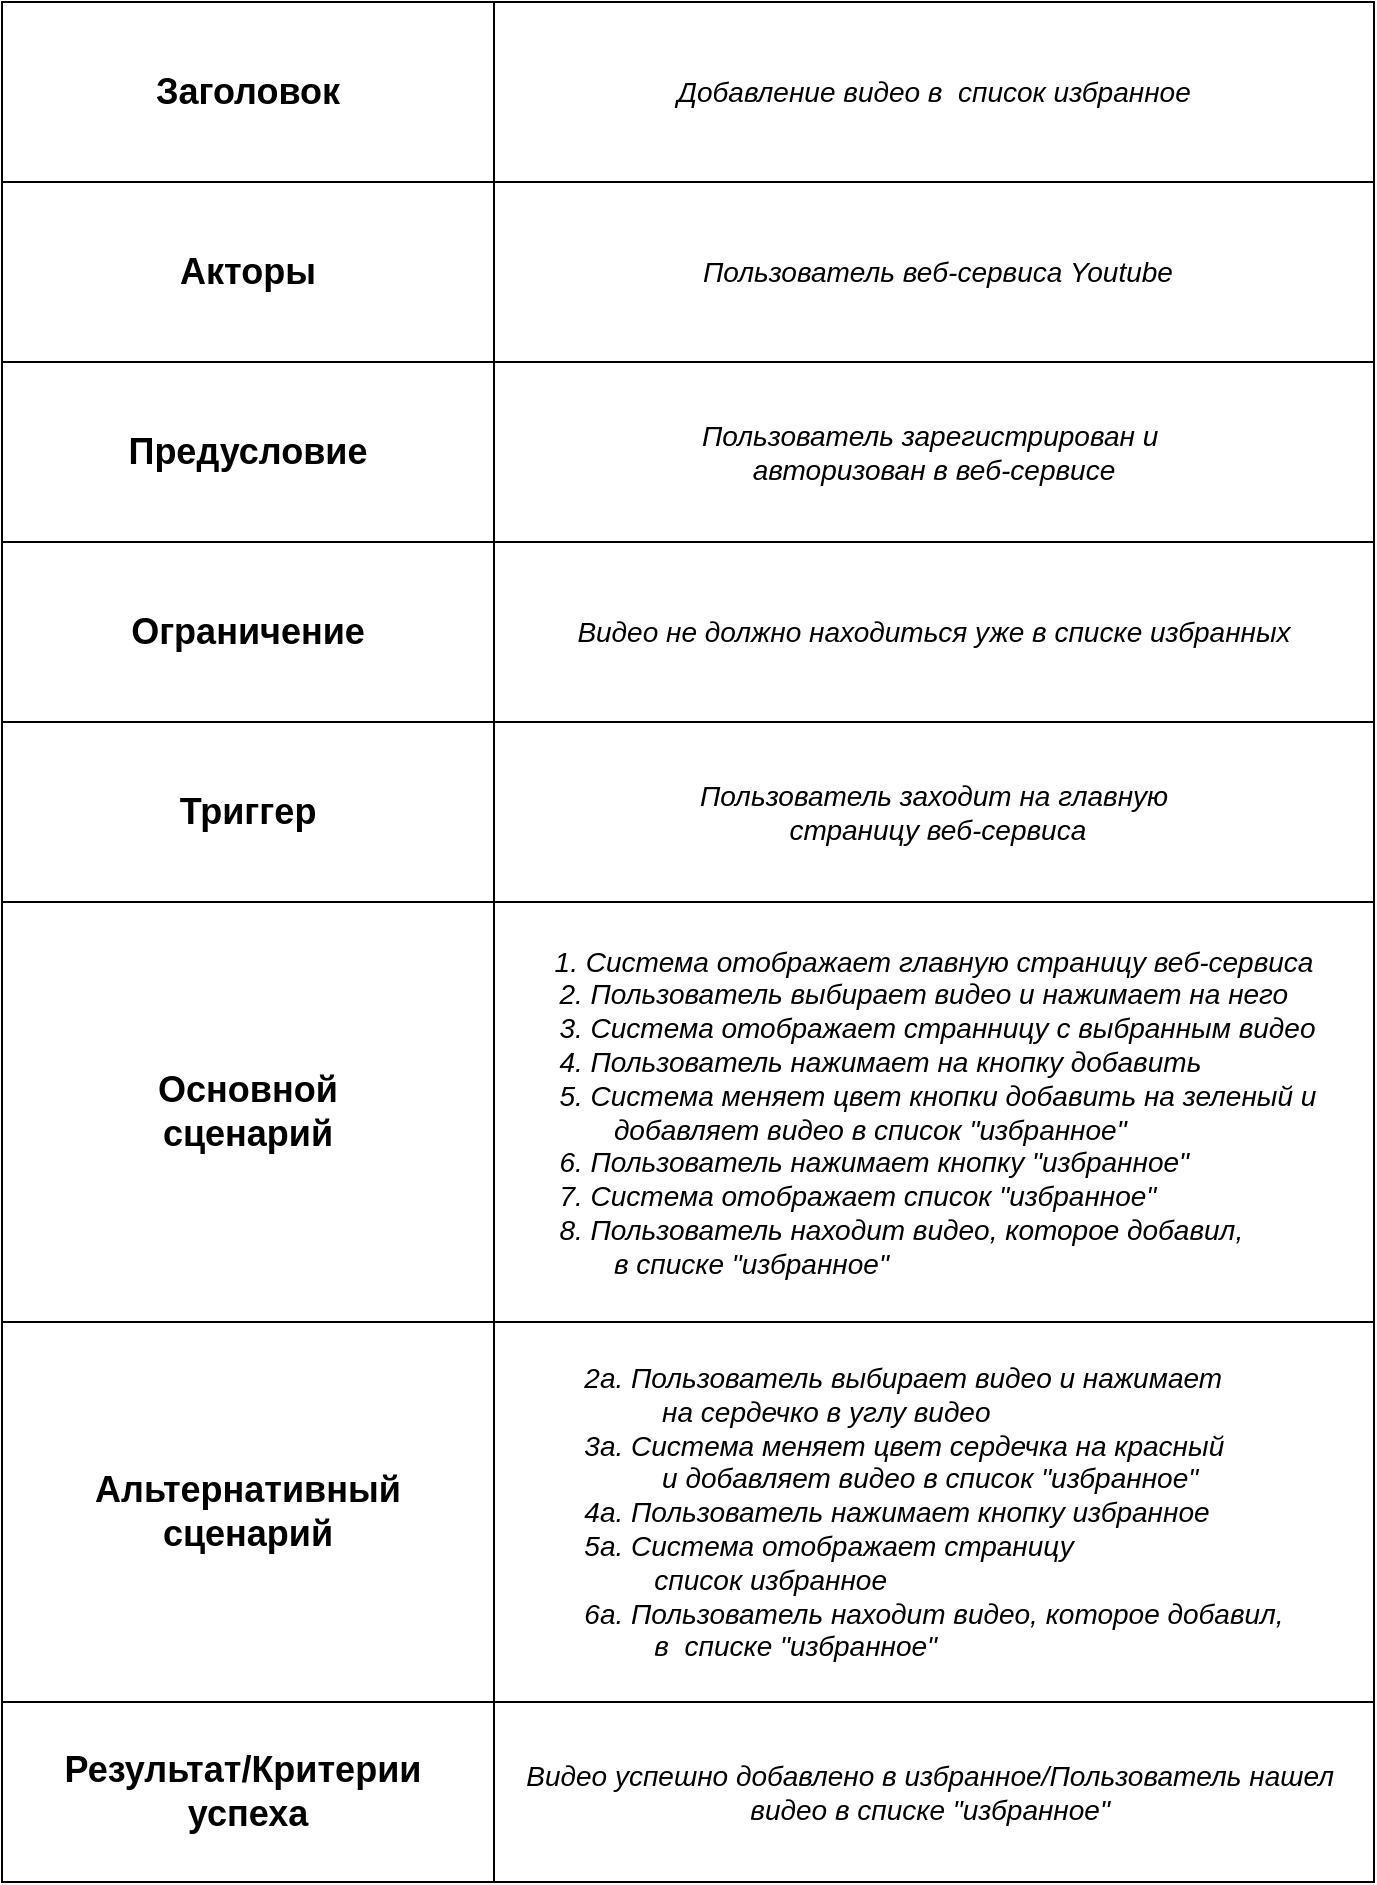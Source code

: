 <mxfile version="24.7.17">
  <diagram name="Страница — 1" id="2dHDmkU6oCWq-XEGlKxD">
    <mxGraphModel grid="1" page="1" gridSize="10" guides="1" tooltips="1" connect="1" arrows="1" fold="1" pageScale="1" pageWidth="827" pageHeight="1169" math="0" shadow="0">
      <root>
        <mxCell id="0" />
        <mxCell id="1" parent="0" />
        <mxCell id="FQ0_O6sxlsVky0RWdoEz-2" value="&lt;b&gt;&lt;font style=&quot;font-size: 18px;&quot;&gt;Заголовок&lt;/font&gt;&lt;/b&gt;" style="rounded=0;whiteSpace=wrap;html=1;" vertex="1" parent="1">
          <mxGeometry x="74" y="170" width="246" height="90" as="geometry" />
        </mxCell>
        <mxCell id="FQ0_O6sxlsVky0RWdoEz-3" value="&lt;font style=&quot;font-size: 14px;&quot;&gt;&lt;i&gt;Добавление видео в&amp;nbsp; список избранное&lt;/i&gt;&lt;/font&gt;" style="rounded=0;whiteSpace=wrap;html=1;" vertex="1" parent="1">
          <mxGeometry x="320" y="170" width="440" height="90" as="geometry" />
        </mxCell>
        <mxCell id="FQ0_O6sxlsVky0RWdoEz-5" value="&lt;b style=&quot;&quot;&gt;&lt;font style=&quot;font-size: 18px;&quot;&gt;Акторы&lt;/font&gt;&lt;/b&gt;" style="rounded=0;whiteSpace=wrap;html=1;" vertex="1" parent="1">
          <mxGeometry x="74" y="260" width="246" height="90" as="geometry" />
        </mxCell>
        <mxCell id="FQ0_O6sxlsVky0RWdoEz-6" value="&lt;b style=&quot;&quot;&gt;&lt;font style=&quot;font-size: 18px;&quot;&gt;Предусловие&lt;/font&gt;&lt;/b&gt;" style="rounded=0;whiteSpace=wrap;html=1;" vertex="1" parent="1">
          <mxGeometry x="74" y="350" width="246" height="90" as="geometry" />
        </mxCell>
        <mxCell id="FQ0_O6sxlsVky0RWdoEz-7" value="&lt;b style=&quot;&quot;&gt;&lt;font style=&quot;font-size: 18px;&quot;&gt;Ограничение&lt;/font&gt;&lt;/b&gt;" style="rounded=0;whiteSpace=wrap;html=1;" vertex="1" parent="1">
          <mxGeometry x="74" y="440" width="246" height="90" as="geometry" />
        </mxCell>
        <mxCell id="FQ0_O6sxlsVky0RWdoEz-8" value="&lt;b style=&quot;&quot;&gt;&lt;font style=&quot;font-size: 18px;&quot;&gt;Триггер&lt;/font&gt;&lt;/b&gt;" style="rounded=0;whiteSpace=wrap;html=1;" vertex="1" parent="1">
          <mxGeometry x="74" y="530" width="246" height="90" as="geometry" />
        </mxCell>
        <mxCell id="FQ0_O6sxlsVky0RWdoEz-9" value="&lt;b style=&quot;&quot;&gt;&lt;font style=&quot;font-size: 18px;&quot;&gt;Основной&lt;/font&gt;&lt;/b&gt;&lt;div&gt;&lt;font style=&quot;font-size: 18px;&quot;&gt;&lt;b&gt;сценарий&lt;/b&gt;&lt;/font&gt;&lt;/div&gt;" style="rounded=0;whiteSpace=wrap;html=1;" vertex="1" parent="1">
          <mxGeometry x="74" y="620" width="246" height="210" as="geometry" />
        </mxCell>
        <mxCell id="FQ0_O6sxlsVky0RWdoEz-10" value="&lt;b style=&quot;&quot;&gt;&lt;font style=&quot;font-size: 18px;&quot;&gt;Альтернативный&lt;/font&gt;&lt;/b&gt;&lt;div&gt;&lt;font style=&quot;font-size: 18px;&quot;&gt;&lt;b&gt;сценарий&lt;/b&gt;&lt;/font&gt;&lt;/div&gt;" style="rounded=0;whiteSpace=wrap;html=1;" vertex="1" parent="1">
          <mxGeometry x="74" y="830" width="246" height="190" as="geometry" />
        </mxCell>
        <mxCell id="FQ0_O6sxlsVky0RWdoEz-11" value="&lt;b style=&quot;&quot;&gt;&lt;font style=&quot;font-size: 18px;&quot;&gt;Результат/Критерии&amp;nbsp;&lt;/font&gt;&lt;/b&gt;&lt;div&gt;&lt;b style=&quot;&quot;&gt;&lt;font style=&quot;font-size: 18px;&quot;&gt;успеха&lt;/font&gt;&lt;/b&gt;&lt;/div&gt;" style="rounded=0;whiteSpace=wrap;html=1;" vertex="1" parent="1">
          <mxGeometry x="74" y="1020" width="246" height="90" as="geometry" />
        </mxCell>
        <mxCell id="FQ0_O6sxlsVky0RWdoEz-12" value="&lt;span style=&quot;font-size: 14px;&quot;&gt;&lt;i&gt;&amp;nbsp;Пользователь веб-сервиса Youtube&lt;/i&gt;&lt;/span&gt;" style="rounded=0;whiteSpace=wrap;html=1;" vertex="1" parent="1">
          <mxGeometry x="320" y="260" width="440" height="90" as="geometry" />
        </mxCell>
        <mxCell id="FQ0_O6sxlsVky0RWdoEz-13" value="&lt;i&gt;&lt;font style=&quot;font-size: 14px;&quot;&gt;Пользователь зарегистрирован и&amp;nbsp;&lt;/font&gt;&lt;/i&gt;&lt;div&gt;&lt;i&gt;&lt;font style=&quot;font-size: 14px;&quot;&gt;авторизован в веб-сервисе&lt;/font&gt;&lt;/i&gt;&lt;/div&gt;" style="rounded=0;whiteSpace=wrap;html=1;" vertex="1" parent="1">
          <mxGeometry x="320" y="350" width="440" height="90" as="geometry" />
        </mxCell>
        <mxCell id="FQ0_O6sxlsVky0RWdoEz-14" value="&lt;font style=&quot;font-size: 14px;&quot;&gt;&lt;i&gt;Видео не должно находиться уже в списке избранных&lt;/i&gt;&lt;/font&gt;" style="rounded=0;whiteSpace=wrap;html=1;" vertex="1" parent="1">
          <mxGeometry x="320" y="440" width="440" height="90" as="geometry" />
        </mxCell>
        <mxCell id="FQ0_O6sxlsVky0RWdoEz-15" value="&lt;i&gt;&lt;font style=&quot;font-size: 14px;&quot;&gt;Пользователь заходит на главную&lt;/font&gt;&lt;/i&gt;&lt;div&gt;&lt;i&gt;&lt;font style=&quot;font-size: 14px;&quot;&gt;&amp;nbsp;страницу веб-сервиса&lt;/font&gt;&lt;/i&gt;&lt;/div&gt;" style="rounded=0;whiteSpace=wrap;html=1;" vertex="1" parent="1">
          <mxGeometry x="320" y="530" width="440" height="90" as="geometry" />
        </mxCell>
        <mxCell id="FQ0_O6sxlsVky0RWdoEz-16" value="&lt;font style=&quot;font-size: 14px;&quot;&gt;&lt;i&gt;1. Система отображает главную страницу веб-сервиса&lt;/i&gt;&lt;/font&gt;&lt;div style=&quot;text-align: justify;&quot;&gt;&lt;i&gt;&lt;font style=&quot;&quot;&gt;&lt;span style=&quot;font-size: 14px;&quot;&gt;&amp;nbsp;&lt;/span&gt;&lt;font style=&quot;font-size: 14px;&quot;&gt;2. Пользователь выбирает видео и нажимает на него&lt;/font&gt;&lt;/font&gt;&lt;/i&gt;&lt;/div&gt;&lt;div style=&quot;text-align: justify;&quot;&gt;&lt;i&gt;&lt;font style=&quot;font-size: 14px;&quot;&gt;&amp;nbsp;3. Система отображает странницу с выбранным видео&lt;/font&gt;&lt;/i&gt;&lt;/div&gt;&lt;div style=&quot;text-align: justify;&quot;&gt;&lt;i&gt;&lt;font style=&quot;font-size: 14px;&quot;&gt;&amp;nbsp;4. Пользователь нажимает на кнопку добавить&lt;/font&gt;&lt;/i&gt;&lt;/div&gt;&lt;div style=&quot;text-align: justify;&quot;&gt;&lt;i&gt;&lt;font style=&quot;font-size: 14px;&quot;&gt;&amp;nbsp;5. Система меняет цвет кнопки добавить на зеленый и&lt;/font&gt;&lt;/i&gt;&lt;/div&gt;&lt;div style=&quot;text-align: justify;&quot;&gt;&lt;i&gt;&lt;font style=&quot;font-size: 14px;&quot;&gt;&amp;nbsp; &amp;nbsp; &amp;nbsp; &amp;nbsp; добавляет видео в список &quot;избранное&quot;&lt;/font&gt;&lt;/i&gt;&lt;/div&gt;&lt;div style=&quot;text-align: justify;&quot;&gt;&lt;i&gt;&lt;font style=&quot;font-size: 14px;&quot;&gt;&amp;nbsp;6. Пользователь нажимает кнопку &quot;избранное&quot;&amp;nbsp;&lt;/font&gt;&lt;/i&gt;&lt;/div&gt;&lt;div style=&quot;text-align: justify;&quot;&gt;&lt;i&gt;&lt;font style=&quot;font-size: 14px;&quot;&gt;&amp;nbsp;7. Система отображает список &quot;избранное&quot;&lt;/font&gt;&lt;/i&gt;&lt;/div&gt;&lt;div style=&quot;text-align: justify;&quot;&gt;&lt;i&gt;&lt;font style=&quot;font-size: 14px;&quot;&gt;&amp;nbsp;8. Пользователь находит видео, которое добавил,&lt;/font&gt;&lt;/i&gt;&lt;/div&gt;&lt;div style=&quot;text-align: justify;&quot;&gt;&lt;i&gt;&lt;font style=&quot;font-size: 14px;&quot;&gt;&amp;nbsp; &amp;nbsp; &amp;nbsp; &amp;nbsp; в списке &quot;избранное&quot;&lt;/font&gt;&lt;/i&gt;&lt;/div&gt;" style="rounded=0;whiteSpace=wrap;html=1;align=center;" vertex="1" parent="1">
          <mxGeometry x="320" y="620" width="440" height="210" as="geometry" />
        </mxCell>
        <mxCell id="FQ0_O6sxlsVky0RWdoEz-18" value="&lt;i&gt;&lt;font style=&quot;font-size: 14px;&quot;&gt;Видео успешно добавлено в избранное/Пользователь нашел&amp;nbsp;&lt;/font&gt;&lt;/i&gt;&lt;div&gt;&lt;i&gt;&lt;font style=&quot;font-size: 14px;&quot;&gt;видео в списке &quot;избранное&quot;&amp;nbsp;&lt;/font&gt;&lt;/i&gt;&lt;/div&gt;" style="rounded=0;whiteSpace=wrap;html=1;" vertex="1" parent="1">
          <mxGeometry x="320" y="1020" width="440" height="90" as="geometry" />
        </mxCell>
        <mxCell id="FQ0_O6sxlsVky0RWdoEz-19" value="&lt;div style=&quot;text-align: justify;&quot;&gt;&lt;i&gt;&lt;font style=&quot;&quot;&gt;&lt;font style=&quot;font-size: 14px;&quot;&gt;2a. Пользователь выбирает видео и нажимает&amp;nbsp;&lt;/font&gt;&lt;/font&gt;&lt;/i&gt;&lt;/div&gt;&lt;div style=&quot;text-align: justify;&quot;&gt;&lt;i&gt;&lt;font style=&quot;&quot;&gt;&lt;font style=&quot;font-size: 14px;&quot;&gt;&amp;nbsp; &amp;nbsp; &amp;nbsp; &amp;nbsp; &amp;nbsp; на сердечко в углу видео&amp;nbsp;&lt;/font&gt;&lt;/font&gt;&lt;/i&gt;&lt;/div&gt;&lt;div style=&quot;text-align: justify;&quot;&gt;&lt;i&gt;&lt;font style=&quot;font-size: 14px;&quot;&gt;3a. Система меняет цвет сердечка на красный&amp;nbsp;&lt;/font&gt;&lt;/i&gt;&lt;/div&gt;&lt;div style=&quot;text-align: justify;&quot;&gt;&lt;i&gt;&lt;font style=&quot;font-size: 14px;&quot;&gt;&amp;nbsp; &amp;nbsp; &amp;nbsp; &amp;nbsp; &amp;nbsp; и добавляет видео в список &quot;избранное&quot;&lt;/font&gt;&lt;/i&gt;&lt;/div&gt;&lt;div style=&quot;text-align: justify;&quot;&gt;&lt;i&gt;&lt;font style=&quot;font-size: 14px;&quot;&gt;4a. Пользователь нажимает кнопку избранное&amp;nbsp;&lt;/font&gt;&lt;/i&gt;&lt;/div&gt;&lt;div style=&quot;text-align: justify;&quot;&gt;&lt;i&gt;&lt;font style=&quot;font-size: 14px;&quot;&gt;5a. Система отображает страницу&amp;nbsp;&lt;/font&gt;&lt;/i&gt;&lt;/div&gt;&lt;div style=&quot;text-align: justify;&quot;&gt;&lt;i&gt;&lt;font style=&quot;font-size: 14px;&quot;&gt;&amp;nbsp; &amp;nbsp; &amp;nbsp; &amp;nbsp; &amp;nbsp;список избранное&lt;/font&gt;&lt;/i&gt;&lt;/div&gt;&lt;div style=&quot;text-align: justify;&quot;&gt;&lt;i&gt;&lt;font style=&quot;font-size: 14px;&quot;&gt;6a. Пользователь находит видео, которое добавил,&lt;/font&gt;&lt;/i&gt;&lt;/div&gt;&lt;div style=&quot;text-align: justify;&quot;&gt;&lt;i&gt;&lt;font style=&quot;font-size: 14px;&quot;&gt;&amp;nbsp; &amp;nbsp; &amp;nbsp; &amp;nbsp; &amp;nbsp;в&amp;nbsp; списке &quot;избранное&quot;&lt;/font&gt;&lt;/i&gt;&lt;/div&gt;" style="rounded=0;whiteSpace=wrap;html=1;align=center;" vertex="1" parent="1">
          <mxGeometry x="320" y="830" width="440" height="190" as="geometry" />
        </mxCell>
      </root>
    </mxGraphModel>
  </diagram>
</mxfile>
